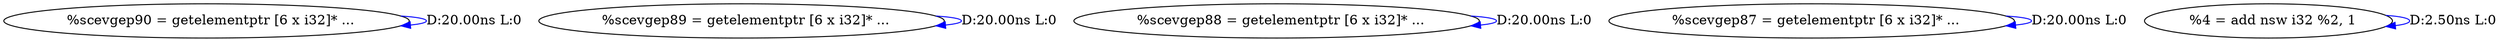 digraph {
Node0x560817af6c40[label="  %scevgep90 = getelementptr [6 x i32]* ..."];
Node0x560817af6c40 -> Node0x560817af6c40[label="D:20.00ns L:0",color=blue];
Node0x560817af1630[label="  %scevgep89 = getelementptr [6 x i32]* ..."];
Node0x560817af1630 -> Node0x560817af1630[label="D:20.00ns L:0",color=blue];
Node0x560817af1710[label="  %scevgep88 = getelementptr [6 x i32]* ..."];
Node0x560817af1710 -> Node0x560817af1710[label="D:20.00ns L:0",color=blue];
Node0x560817af17f0[label="  %scevgep87 = getelementptr [6 x i32]* ..."];
Node0x560817af17f0 -> Node0x560817af17f0[label="D:20.00ns L:0",color=blue];
Node0x560817af8790[label="  %4 = add nsw i32 %2, 1"];
Node0x560817af8790 -> Node0x560817af8790[label="D:2.50ns L:0",color=blue];
}
